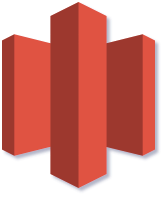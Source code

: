 <mxfile type="MultiCloud">
	<diagram id="diagram_1" name="AWS components">
		<mxGraphModel dx="1015" dy="661" grid="1" gridSize="10" guides="1" tooltips="1" connect="1" arrows="1" fold="1" page="1" pageScale="1" pageWidth="850" pageHeight="1100" math="0" shadow="1">
			<root>
				<mxCell id="0"/>
				<mxCell id="1" parent="0"/>
				<mxCell id="vertex:glacier:glacier" value="" style="outlineConnect=0;dashed=0;verticalLabelPosition=bottom;verticalAlign=top;align=left;html=1;shape=mxgraph.aws3.glacier;fillColor=#E05243;gradientColor=none;" parent="1" vertex="1">
					<mxGeometry width="76.5" height="93" as="geometry"/>
				</mxCell>
			</root>
		</mxGraphModel>
	</diagram>
</mxfile>